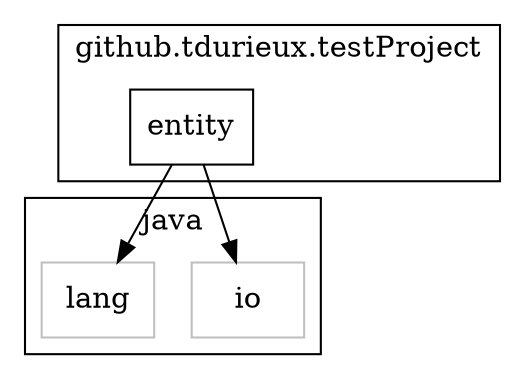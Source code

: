 digraph G {
	node [shape=box]; compound=true; ratio=fill;
	"java.io" [color=grey];
	"github.tdurieux.testProject.entity" -> "java.io";
	"github.tdurieux.testProject.entity" -> "java.lang";
	"java.lang" [color=grey];
	subgraph cluster0 { 
		rankdir=LR;label="java";
		"java.io" [label="io"]
		"java.lang" [label="lang"]
	};
	subgraph cluster1 { 
		rankdir=LR;label="github.tdurieux.testProject";
		"github.tdurieux.testProject.entity" [label="entity"]
	};
}
